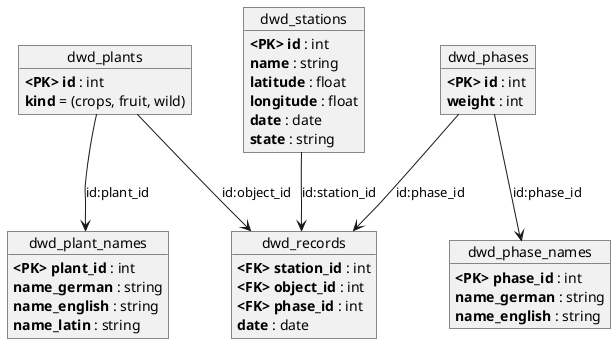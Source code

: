 @startuml normalization
object dwd_stations {
    **<PK> id** : int
    **name** : string
    **latitude** : float
    **longitude** : float
    **date** : date
    **state** : string
}
object dwd_plants {
    **<PK> id** : int
    **kind** = (crops, fruit, wild)
}
object dwd_plant_names {
    **<PK> plant_id** : int
    **name_german** : string
    **name_english** : string
    **name_latin** : string
}
object dwd_phases {
    **<PK> id** : int
    **weight** : int
}
object dwd_phase_names {
    **<PK> phase_id** : int
    **name_german** : string
    **name_english** : string
}
object dwd_records {
    **<FK> station_id** : int
    **<FK> object_id** : int
    **<FK> phase_id** : int
    **date** : date
}

dwd_phases --> dwd_phase_names : id:phase_id
dwd_plants --> dwd_plant_names : id:plant_id

dwd_phases --> dwd_records : id:phase_id
dwd_plants --> dwd_records : id:object_id
dwd_stations --> dwd_records : id:station_id

@enduml

@startuml cache
object dwd_stations {
    **<PK> id** : int
    **name** : string
    **latitude** : float
    **longitude** : float
    **date** : date
    **state** : string
}
object dwd_plants {
    **<PK> id** : int
    **kind** = (crops, fruit, wild)
}
object dwd_phases {
    **<PK> id** : int
    **weight** : int
}
object dwd_records {
    **<FK> station_id** : int
    **<FK> object_id** : int
    **<FK> phase_id** : int
    **date** : date
}

object dwd_records_cache_fruit {
    **weight** : float
    **lon** : float
    **lat** : float
    **station** : string
    **date** : date
}
object dwd_records_cache_crops {
    **weight** : float
    **lon** : float
    **lat** : float
    **station** : string
    **date** : date
}
object dwd_records_cache_wild {
    **weight** : float
    **lon** : float
    **lat** : float
    **station** : string
    **date** : date
}

dwd_phases --> dwd_records : id:phase_id
dwd_plants --> dwd_records : id:object_id
dwd_stations --> dwd_records : id:station_id

dwd_records --> dwd_records_cache_crops
dwd_records --> dwd_records_cache_fruit
dwd_records --> dwd_records_cache_wild

note top of dwd_records_cache_crops : **WHERE** kind = 'crops'
note bottom of dwd_records_cache_fruit : **WHERE** kind = 'fruit'
note top of dwd_records_cache_wild : **WHERE** kind = 'wild'

note as cache_note
    **AVG**(weight)
    **GROUP BY** date, station
end note

cache_note .u. dwd_records_cache_crops
cache_note .u. dwd_records_cache_fruit
cache_note .u. dwd_records_cache_wild

@enduml
